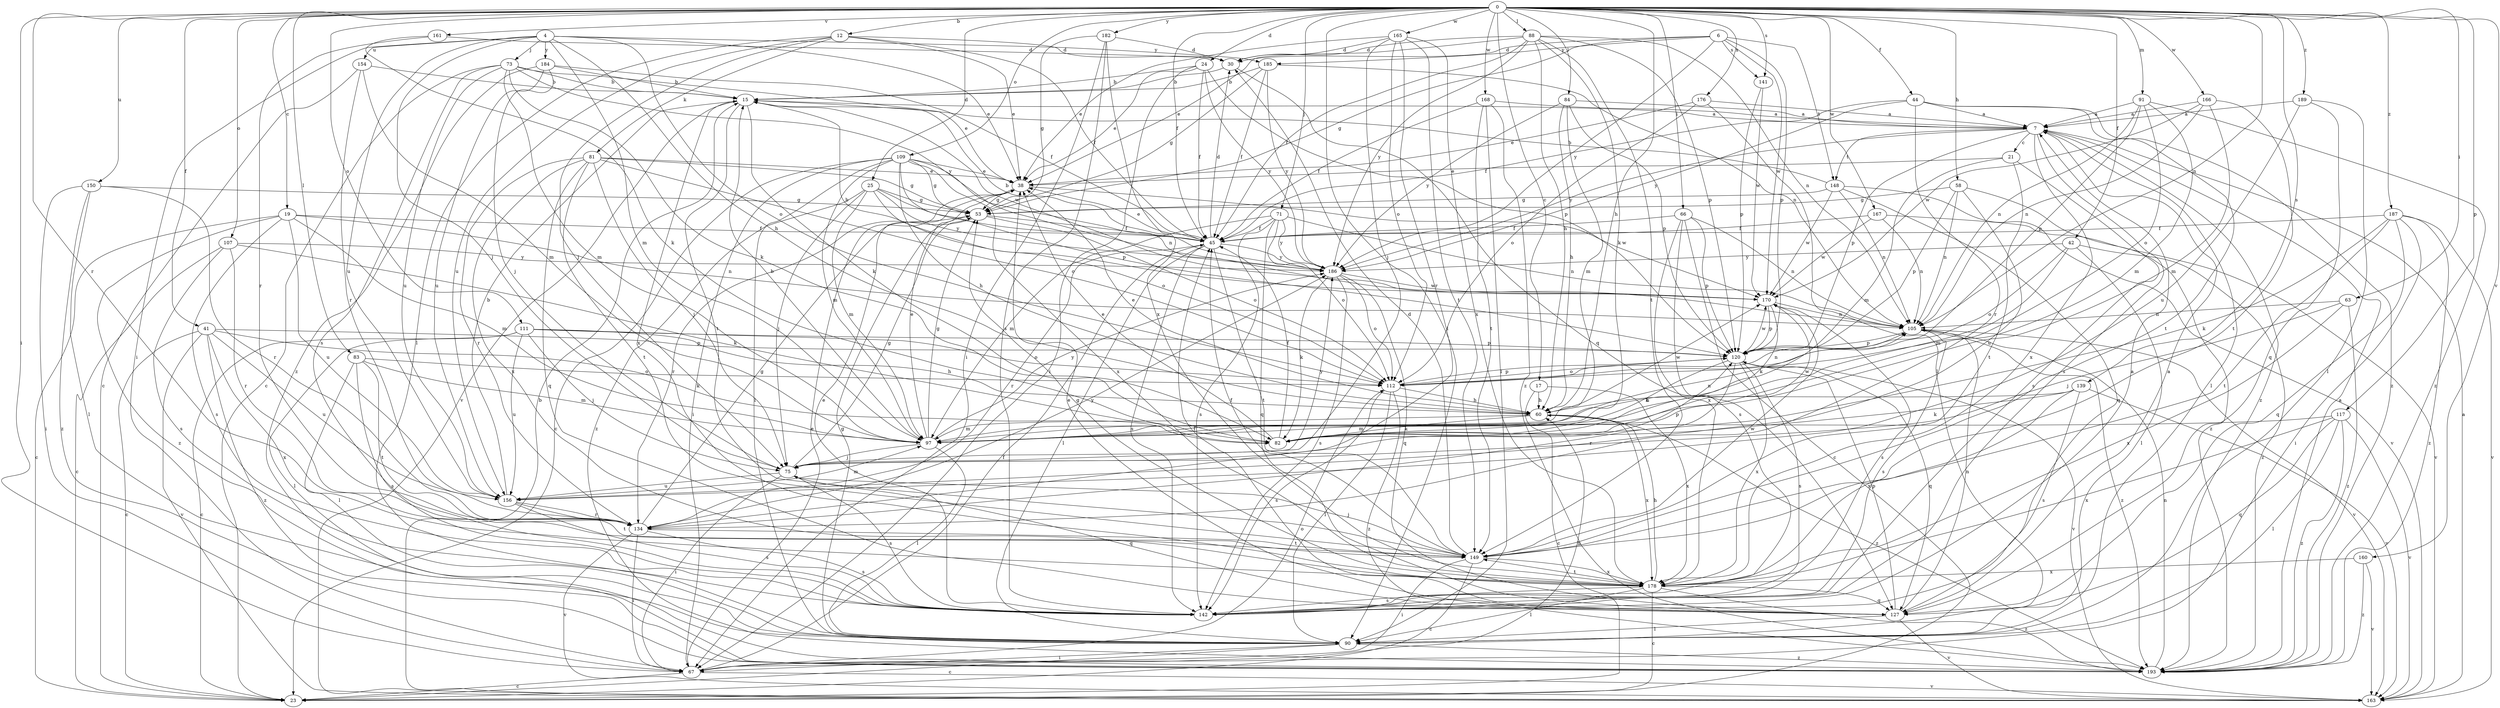 strict digraph  {
0;
4;
6;
7;
12;
15;
17;
19;
21;
23;
24;
25;
30;
38;
41;
42;
44;
45;
53;
58;
60;
63;
66;
67;
71;
73;
75;
81;
82;
83;
84;
88;
90;
91;
97;
105;
107;
109;
111;
112;
117;
120;
127;
134;
139;
141;
142;
148;
149;
150;
154;
156;
160;
161;
163;
165;
166;
167;
168;
170;
176;
178;
182;
184;
185;
186;
187;
189;
193;
0 -> 12  [label=b];
0 -> 17  [label=c];
0 -> 19  [label=c];
0 -> 24  [label=d];
0 -> 25  [label=d];
0 -> 41  [label=f];
0 -> 42  [label=f];
0 -> 44  [label=f];
0 -> 45  [label=f];
0 -> 58  [label=h];
0 -> 60  [label=h];
0 -> 63  [label=i];
0 -> 66  [label=i];
0 -> 67  [label=i];
0 -> 71  [label=j];
0 -> 83  [label=l];
0 -> 84  [label=l];
0 -> 88  [label=l];
0 -> 90  [label=l];
0 -> 91  [label=m];
0 -> 105  [label=n];
0 -> 107  [label=o];
0 -> 109  [label=o];
0 -> 111  [label=o];
0 -> 117  [label=p];
0 -> 134  [label=r];
0 -> 139  [label=s];
0 -> 141  [label=s];
0 -> 150  [label=u];
0 -> 160  [label=v];
0 -> 161  [label=v];
0 -> 165  [label=w];
0 -> 166  [label=w];
0 -> 167  [label=w];
0 -> 168  [label=w];
0 -> 176  [label=x];
0 -> 182  [label=y];
0 -> 187  [label=z];
0 -> 189  [label=z];
4 -> 38  [label=e];
4 -> 60  [label=h];
4 -> 67  [label=i];
4 -> 73  [label=j];
4 -> 75  [label=j];
4 -> 97  [label=m];
4 -> 112  [label=o];
4 -> 154  [label=u];
4 -> 156  [label=u];
4 -> 184  [label=y];
4 -> 185  [label=y];
6 -> 30  [label=d];
6 -> 53  [label=g];
6 -> 120  [label=p];
6 -> 141  [label=s];
6 -> 148  [label=t];
6 -> 170  [label=w];
6 -> 185  [label=y];
6 -> 186  [label=y];
7 -> 21  [label=c];
7 -> 90  [label=l];
7 -> 120  [label=p];
7 -> 142  [label=s];
7 -> 148  [label=t];
7 -> 178  [label=x];
7 -> 186  [label=y];
7 -> 193  [label=z];
12 -> 30  [label=d];
12 -> 38  [label=e];
12 -> 45  [label=f];
12 -> 75  [label=j];
12 -> 81  [label=k];
12 -> 90  [label=l];
12 -> 156  [label=u];
15 -> 7  [label=a];
15 -> 82  [label=k];
15 -> 149  [label=t];
15 -> 163  [label=v];
15 -> 170  [label=w];
15 -> 178  [label=x];
17 -> 23  [label=c];
17 -> 60  [label=h];
17 -> 178  [label=x];
19 -> 23  [label=c];
19 -> 45  [label=f];
19 -> 97  [label=m];
19 -> 105  [label=n];
19 -> 142  [label=s];
19 -> 156  [label=u];
19 -> 193  [label=z];
21 -> 38  [label=e];
21 -> 97  [label=m];
21 -> 142  [label=s];
21 -> 149  [label=t];
24 -> 15  [label=b];
24 -> 38  [label=e];
24 -> 45  [label=f];
24 -> 67  [label=i];
24 -> 120  [label=p];
24 -> 186  [label=y];
25 -> 45  [label=f];
25 -> 53  [label=g];
25 -> 75  [label=j];
25 -> 97  [label=m];
25 -> 112  [label=o];
25 -> 186  [label=y];
25 -> 193  [label=z];
30 -> 15  [label=b];
30 -> 127  [label=q];
38 -> 53  [label=g];
38 -> 170  [label=w];
41 -> 23  [label=c];
41 -> 82  [label=k];
41 -> 120  [label=p];
41 -> 156  [label=u];
41 -> 163  [label=v];
41 -> 178  [label=x];
41 -> 193  [label=z];
42 -> 90  [label=l];
42 -> 97  [label=m];
42 -> 112  [label=o];
42 -> 186  [label=y];
42 -> 193  [label=z];
44 -> 7  [label=a];
44 -> 45  [label=f];
44 -> 134  [label=r];
44 -> 149  [label=t];
44 -> 186  [label=y];
44 -> 193  [label=z];
45 -> 30  [label=d];
45 -> 38  [label=e];
45 -> 90  [label=l];
45 -> 134  [label=r];
45 -> 142  [label=s];
45 -> 149  [label=t];
45 -> 186  [label=y];
53 -> 45  [label=f];
53 -> 112  [label=o];
53 -> 134  [label=r];
58 -> 53  [label=g];
58 -> 105  [label=n];
58 -> 120  [label=p];
58 -> 156  [label=u];
58 -> 193  [label=z];
60 -> 38  [label=e];
60 -> 82  [label=k];
60 -> 97  [label=m];
60 -> 170  [label=w];
60 -> 178  [label=x];
60 -> 193  [label=z];
63 -> 75  [label=j];
63 -> 105  [label=n];
63 -> 178  [label=x];
63 -> 193  [label=z];
66 -> 23  [label=c];
66 -> 45  [label=f];
66 -> 105  [label=n];
66 -> 120  [label=p];
66 -> 142  [label=s];
66 -> 178  [label=x];
67 -> 23  [label=c];
67 -> 38  [label=e];
67 -> 45  [label=f];
67 -> 60  [label=h];
67 -> 112  [label=o];
67 -> 163  [label=v];
71 -> 45  [label=f];
71 -> 97  [label=m];
71 -> 105  [label=n];
71 -> 112  [label=o];
71 -> 127  [label=q];
71 -> 142  [label=s];
71 -> 186  [label=y];
73 -> 15  [label=b];
73 -> 23  [label=c];
73 -> 38  [label=e];
73 -> 82  [label=k];
73 -> 97  [label=m];
73 -> 142  [label=s];
73 -> 156  [label=u];
73 -> 186  [label=y];
75 -> 53  [label=g];
75 -> 67  [label=i];
75 -> 120  [label=p];
75 -> 127  [label=q];
75 -> 142  [label=s];
75 -> 156  [label=u];
75 -> 186  [label=y];
81 -> 38  [label=e];
81 -> 53  [label=g];
81 -> 75  [label=j];
81 -> 112  [label=o];
81 -> 127  [label=q];
81 -> 134  [label=r];
81 -> 149  [label=t];
81 -> 178  [label=x];
82 -> 38  [label=e];
82 -> 45  [label=f];
82 -> 170  [label=w];
83 -> 90  [label=l];
83 -> 97  [label=m];
83 -> 112  [label=o];
83 -> 142  [label=s];
83 -> 149  [label=t];
84 -> 7  [label=a];
84 -> 60  [label=h];
84 -> 97  [label=m];
84 -> 120  [label=p];
84 -> 186  [label=y];
88 -> 30  [label=d];
88 -> 38  [label=e];
88 -> 45  [label=f];
88 -> 60  [label=h];
88 -> 82  [label=k];
88 -> 105  [label=n];
88 -> 120  [label=p];
88 -> 149  [label=t];
88 -> 186  [label=y];
90 -> 23  [label=c];
90 -> 53  [label=g];
90 -> 67  [label=i];
90 -> 193  [label=z];
91 -> 7  [label=a];
91 -> 97  [label=m];
91 -> 105  [label=n];
91 -> 112  [label=o];
91 -> 120  [label=p];
91 -> 193  [label=z];
97 -> 15  [label=b];
97 -> 38  [label=e];
97 -> 53  [label=g];
97 -> 75  [label=j];
97 -> 90  [label=l];
97 -> 105  [label=n];
97 -> 186  [label=y];
105 -> 120  [label=p];
105 -> 142  [label=s];
105 -> 163  [label=v];
105 -> 193  [label=z];
107 -> 23  [label=c];
107 -> 82  [label=k];
107 -> 134  [label=r];
107 -> 142  [label=s];
107 -> 186  [label=y];
109 -> 23  [label=c];
109 -> 38  [label=e];
109 -> 53  [label=g];
109 -> 60  [label=h];
109 -> 67  [label=i];
109 -> 90  [label=l];
109 -> 97  [label=m];
109 -> 105  [label=n];
109 -> 120  [label=p];
109 -> 178  [label=x];
111 -> 23  [label=c];
111 -> 60  [label=h];
111 -> 75  [label=j];
111 -> 90  [label=l];
111 -> 112  [label=o];
111 -> 120  [label=p];
111 -> 156  [label=u];
112 -> 60  [label=h];
112 -> 90  [label=l];
112 -> 105  [label=n];
112 -> 120  [label=p];
112 -> 142  [label=s];
112 -> 193  [label=z];
117 -> 90  [label=l];
117 -> 97  [label=m];
117 -> 127  [label=q];
117 -> 163  [label=v];
117 -> 178  [label=x];
117 -> 193  [label=z];
120 -> 82  [label=k];
120 -> 112  [label=o];
120 -> 127  [label=q];
120 -> 134  [label=r];
120 -> 142  [label=s];
120 -> 163  [label=v];
120 -> 170  [label=w];
120 -> 178  [label=x];
127 -> 7  [label=a];
127 -> 38  [label=e];
127 -> 45  [label=f];
127 -> 90  [label=l];
127 -> 105  [label=n];
127 -> 120  [label=p];
127 -> 163  [label=v];
134 -> 53  [label=g];
134 -> 67  [label=i];
134 -> 142  [label=s];
134 -> 149  [label=t];
134 -> 163  [label=v];
134 -> 186  [label=y];
139 -> 60  [label=h];
139 -> 82  [label=k];
139 -> 142  [label=s];
139 -> 163  [label=v];
139 -> 178  [label=x];
141 -> 120  [label=p];
141 -> 170  [label=w];
142 -> 7  [label=a];
142 -> 38  [label=e];
148 -> 15  [label=b];
148 -> 53  [label=g];
148 -> 105  [label=n];
148 -> 127  [label=q];
148 -> 163  [label=v];
148 -> 170  [label=w];
149 -> 23  [label=c];
149 -> 30  [label=d];
149 -> 45  [label=f];
149 -> 67  [label=i];
149 -> 75  [label=j];
149 -> 170  [label=w];
149 -> 178  [label=x];
150 -> 53  [label=g];
150 -> 67  [label=i];
150 -> 90  [label=l];
150 -> 134  [label=r];
150 -> 193  [label=z];
154 -> 15  [label=b];
154 -> 23  [label=c];
154 -> 97  [label=m];
154 -> 134  [label=r];
156 -> 15  [label=b];
156 -> 97  [label=m];
156 -> 134  [label=r];
156 -> 142  [label=s];
156 -> 149  [label=t];
160 -> 163  [label=v];
160 -> 178  [label=x];
160 -> 193  [label=z];
161 -> 30  [label=d];
161 -> 82  [label=k];
161 -> 134  [label=r];
163 -> 7  [label=a];
163 -> 15  [label=b];
165 -> 30  [label=d];
165 -> 38  [label=e];
165 -> 75  [label=j];
165 -> 112  [label=o];
165 -> 134  [label=r];
165 -> 149  [label=t];
165 -> 178  [label=x];
166 -> 7  [label=a];
166 -> 97  [label=m];
166 -> 105  [label=n];
166 -> 149  [label=t];
166 -> 170  [label=w];
167 -> 45  [label=f];
167 -> 105  [label=n];
167 -> 163  [label=v];
167 -> 170  [label=w];
168 -> 7  [label=a];
168 -> 45  [label=f];
168 -> 90  [label=l];
168 -> 149  [label=t];
168 -> 193  [label=z];
170 -> 15  [label=b];
170 -> 82  [label=k];
170 -> 105  [label=n];
170 -> 120  [label=p];
170 -> 142  [label=s];
176 -> 7  [label=a];
176 -> 38  [label=e];
176 -> 90  [label=l];
176 -> 112  [label=o];
178 -> 23  [label=c];
178 -> 53  [label=g];
178 -> 60  [label=h];
178 -> 90  [label=l];
178 -> 127  [label=q];
178 -> 142  [label=s];
178 -> 149  [label=t];
178 -> 193  [label=z];
182 -> 30  [label=d];
182 -> 53  [label=g];
182 -> 67  [label=i];
182 -> 142  [label=s];
182 -> 178  [label=x];
184 -> 15  [label=b];
184 -> 45  [label=f];
184 -> 75  [label=j];
184 -> 156  [label=u];
184 -> 193  [label=z];
185 -> 15  [label=b];
185 -> 45  [label=f];
185 -> 53  [label=g];
185 -> 105  [label=n];
185 -> 186  [label=y];
186 -> 15  [label=b];
186 -> 82  [label=k];
186 -> 112  [label=o];
186 -> 127  [label=q];
186 -> 142  [label=s];
186 -> 170  [label=w];
187 -> 45  [label=f];
187 -> 67  [label=i];
187 -> 82  [label=k];
187 -> 127  [label=q];
187 -> 149  [label=t];
187 -> 163  [label=v];
187 -> 193  [label=z];
189 -> 7  [label=a];
189 -> 90  [label=l];
189 -> 127  [label=q];
189 -> 156  [label=u];
193 -> 7  [label=a];
193 -> 105  [label=n];
}
